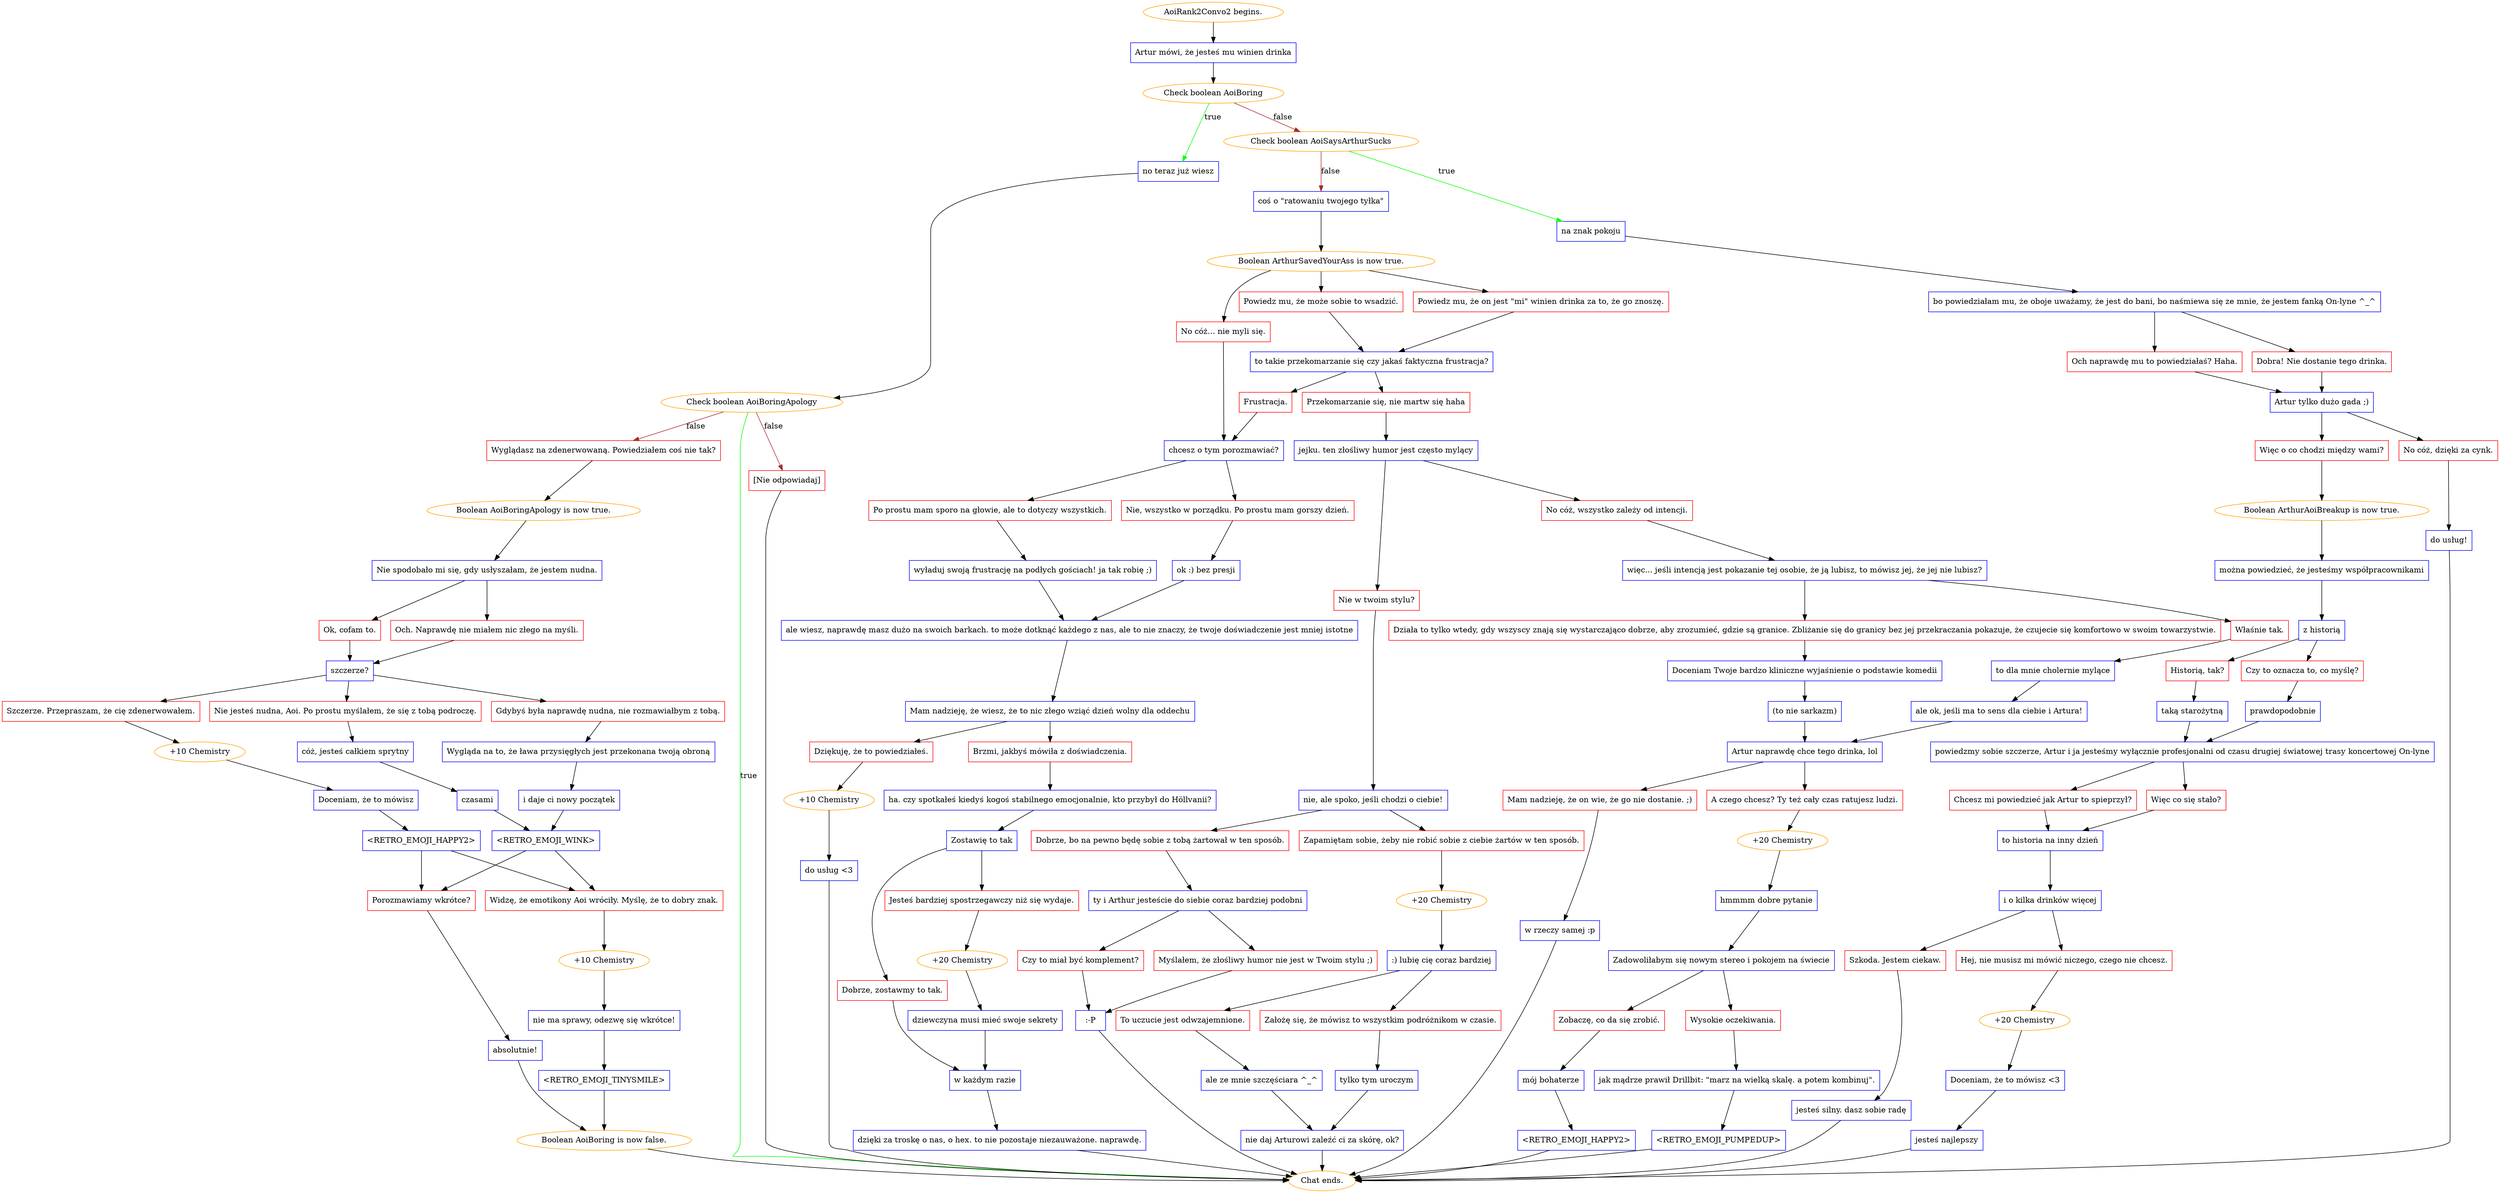 digraph {
	"AoiRank2Convo2 begins." [color=orange];
		"AoiRank2Convo2 begins." -> j1423456021;
	j1423456021 [label="Artur mówi, że jesteś mu winien drinka",shape=box,color=blue];
		j1423456021 -> j3430342826;
	j3430342826 [label="Check boolean AoiBoring",color=orange];
		j3430342826 -> j3200984633 [label=true,color=green];
		j3430342826 -> j852863502 [label=false,color=brown];
	j3200984633 [label="no teraz już wiesz",shape=box,color=blue];
		j3200984633 -> j2376198656;
	j852863502 [label="Check boolean AoiSaysArthurSucks",color=orange];
		j852863502 -> j682388018 [label=true,color=green];
		j852863502 -> j1886268626 [label=false,color=brown];
	j2376198656 [label="Check boolean AoiBoringApology",color=orange];
		j2376198656 -> "Chat ends." [label=true,color=green];
		j2376198656 -> j2362699115 [label=false,color=brown];
		j2376198656 -> j217476357 [label=false,color=brown];
	j682388018 [label="na znak pokoju",shape=box,color=blue];
		j682388018 -> j949542025;
	j1886268626 [label="coś o \"ratowaniu twojego tyłka\"",shape=box,color=blue];
		j1886268626 -> j3097171279;
	"Chat ends." [color=orange];
	j2362699115 [label="Wyglądasz na zdenerwowaną. Powiedziałem coś nie tak?",shape=box,color=red];
		j2362699115 -> j3324574119;
	j217476357 [label="[Nie odpowiadaj]",shape=box,color=red];
		j217476357 -> "Chat ends.";
	j949542025 [label="bo powiedziałam mu, że oboje uważamy, że jest do bani, bo naśmiewa się ze mnie, że jestem fanką On-lyne ^_^",shape=box,color=blue];
		j949542025 -> j701053188;
		j949542025 -> j3091147467;
	j3097171279 [label="Boolean ArthurSavedYourAss is now true.",color=orange];
		j3097171279 -> j1511253005;
		j3097171279 -> j3365652210;
		j3097171279 -> j2615584443;
	j3324574119 [label="Boolean AoiBoringApology is now true.",color=orange];
		j3324574119 -> j364207696;
	j701053188 [label="Dobra! Nie dostanie tego drinka.",shape=box,color=red];
		j701053188 -> j1725772233;
	j3091147467 [label="Och naprawdę mu to powiedziałaś? Haha.",shape=box,color=red];
		j3091147467 -> j1725772233;
	j1511253005 [label="No cóż... nie myli się.",shape=box,color=red];
		j1511253005 -> j945036504;
	j3365652210 [label="Powiedz mu, że może sobie to wsadzić.",shape=box,color=red];
		j3365652210 -> j829523773;
	j2615584443 [label="Powiedz mu, że on jest \"mi\" winien drinka za to, że go znoszę.",shape=box,color=red];
		j2615584443 -> j829523773;
	j364207696 [label="Nie spodobało mi się, gdy usłyszałam, że jestem nudna.",shape=box,color=blue];
		j364207696 -> j165198734;
		j364207696 -> j1632461239;
	j1725772233 [label="Artur tylko dużo gada ;)",shape=box,color=blue];
		j1725772233 -> j643345373;
		j1725772233 -> j2335187864;
	j945036504 [label="chcesz o tym porozmawiać?",shape=box,color=blue];
		j945036504 -> j859816015;
		j945036504 -> j2034911481;
	j829523773 [label="to takie przekomarzanie się czy jakaś faktyczna frustracja?",shape=box,color=blue];
		j829523773 -> j3259886516;
		j829523773 -> j675380989;
	j165198734 [label="Och. Naprawdę nie miałem nic złego na myśli.",shape=box,color=red];
		j165198734 -> j4283898063;
	j1632461239 [label="Ok, cofam to.",shape=box,color=red];
		j1632461239 -> j4283898063;
	j643345373 [label="No cóż, dzięki za cynk.",shape=box,color=red];
		j643345373 -> j2150487952;
	j2335187864 [label="Więc o co chodzi między wami?",shape=box,color=red];
		j2335187864 -> j2038979783;
	j859816015 [label="Nie, wszystko w porządku. Po prostu mam gorszy dzień.",shape=box,color=red];
		j859816015 -> j3220336966;
	j2034911481 [label="Po prostu mam sporo na głowie, ale to dotyczy wszystkich.",shape=box,color=red];
		j2034911481 -> j191371818;
	j3259886516 [label="Frustracja.",shape=box,color=red];
		j3259886516 -> j945036504;
	j675380989 [label="Przekomarzanie się, nie martw się haha",shape=box,color=red];
		j675380989 -> j4122609087;
	j4283898063 [label="szczerze?",shape=box,color=blue];
		j4283898063 -> j1975770325;
		j4283898063 -> j91422825;
		j4283898063 -> j853049242;
	j2150487952 [label="do usług!",shape=box,color=blue];
		j2150487952 -> "Chat ends.";
	j2038979783 [label="Boolean ArthurAoiBreakup is now true.",color=orange];
		j2038979783 -> j1268071895;
	j3220336966 [label="ok :) bez presji",shape=box,color=blue];
		j3220336966 -> j2858432990;
	j191371818 [label="wyładuj swoją frustrację na podłych gościach! ja tak robię ;)",shape=box,color=blue];
		j191371818 -> j2858432990;
	j4122609087 [label="jejku. ten złośliwy humor jest często mylący",shape=box,color=blue];
		j4122609087 -> j785163475;
		j4122609087 -> j2068019473;
	j1975770325 [label="Szczerze. Przepraszam, że cię zdenerwowałem.",shape=box,color=red];
		j1975770325 -> j2487559695;
	j91422825 [label="Nie jesteś nudna, Aoi. Po prostu myślałem, że się z tobą podroczę.",shape=box,color=red];
		j91422825 -> j2125966923;
	j853049242 [label="Gdybyś była naprawdę nudna, nie rozmawiałbym z tobą.",shape=box,color=red];
		j853049242 -> j3452300569;
	j1268071895 [label="można powiedzieć, że jesteśmy współpracownikami",shape=box,color=blue];
		j1268071895 -> j2150729280;
	j2858432990 [label="ale wiesz, naprawdę masz dużo na swoich barkach. to może dotknąć każdego z nas, ale to nie znaczy, że twoje doświadczenie jest mniej istotne",shape=box,color=blue];
		j2858432990 -> j1978378108;
	j785163475 [label="Nie w twoim stylu?",shape=box,color=red];
		j785163475 -> j1368293683;
	j2068019473 [label="No cóż, wszystko zależy od intencji.",shape=box,color=red];
		j2068019473 -> j685073008;
	j2487559695 [label="+10 Chemistry",color=orange];
		j2487559695 -> j2885330244;
	j2125966923 [label="cóż, jesteś całkiem sprytny",shape=box,color=blue];
		j2125966923 -> j540703296;
	j3452300569 [label="Wygląda na to, że ława przysięgłych jest przekonana twoją obroną",shape=box,color=blue];
		j3452300569 -> j496088616;
	j2150729280 [label="z historią",shape=box,color=blue];
		j2150729280 -> j2933794409;
		j2150729280 -> j3653783537;
	j1978378108 [label="Mam nadzieję, że wiesz, że to nic złego wziąć dzień wolny dla oddechu",shape=box,color=blue];
		j1978378108 -> j556805516;
		j1978378108 -> j3973960877;
	j1368293683 [label="nie, ale spoko, jeśli chodzi o ciebie!",shape=box,color=blue];
		j1368293683 -> j2082329204;
		j1368293683 -> j1201196329;
	j685073008 [label="więc... jeśli intencją jest pokazanie tej osobie, że ją lubisz, to mówisz jej, że jej nie lubisz?",shape=box,color=blue];
		j685073008 -> j592734371;
		j685073008 -> j563694508;
	j2885330244 [label="Doceniam, że to mówisz",shape=box,color=blue];
		j2885330244 -> j1960342251;
	j540703296 [label="czasami",shape=box,color=blue];
		j540703296 -> j1566555724;
	j496088616 [label="i daje ci nowy początek",shape=box,color=blue];
		j496088616 -> j1566555724;
	j2933794409 [label="Czy to oznacza to, co myślę?",shape=box,color=red];
		j2933794409 -> j3245045403;
	j3653783537 [label="Historią, tak?",shape=box,color=red];
		j3653783537 -> j1644974193;
	j556805516 [label="Dziękuję, że to powiedziałeś.",shape=box,color=red];
		j556805516 -> j3247586483;
	j3973960877 [label="Brzmi, jakbyś mówiła z doświadczenia.",shape=box,color=red];
		j3973960877 -> j4177386725;
	j2082329204 [label="Zapamiętam sobie, żeby nie robić sobie z ciebie żartów w ten sposób.",shape=box,color=red];
		j2082329204 -> j589496108;
	j1201196329 [label="Dobrze, bo na pewno będę sobie z tobą żartował w ten sposób.",shape=box,color=red];
		j1201196329 -> j2331426998;
	j592734371 [label="Działa to tylko wtedy, gdy wszyscy znają się wystarczająco dobrze, aby zrozumieć, gdzie są granice. Zbliżanie się do granicy bez jej przekraczania pokazuje, że czujecie się komfortowo w swoim towarzystwie.",shape=box,color=red];
		j592734371 -> j1425868595;
	j563694508 [label="Właśnie tak.",shape=box,color=red];
		j563694508 -> j1101708108;
	j1960342251 [label="<RETRO_EMOJI_HAPPY2>",shape=box,color=blue];
		j1960342251 -> j4126820134;
		j1960342251 -> j4143741387;
	j1566555724 [label="<RETRO_EMOJI_WINK>",shape=box,color=blue];
		j1566555724 -> j4126820134;
		j1566555724 -> j4143741387;
	j3245045403 [label="prawdopodobnie",shape=box,color=blue];
		j3245045403 -> j3094005319;
	j1644974193 [label="taką starożytną",shape=box,color=blue];
		j1644974193 -> j3094005319;
	j3247586483 [label="+10 Chemistry",color=orange];
		j3247586483 -> j69902203;
	j4177386725 [label="ha. czy spotkałeś kiedyś kogoś stabilnego emocjonalnie, kto przybył do Höllvanii?",shape=box,color=blue];
		j4177386725 -> j2412539097;
	j589496108 [label="+20 Chemistry",color=orange];
		j589496108 -> j2773385632;
	j2331426998 [label="ty i Arthur jesteście do siebie coraz bardziej podobni",shape=box,color=blue];
		j2331426998 -> j3895077543;
		j2331426998 -> j771514618;
	j1425868595 [label="Doceniam Twoje bardzo kliniczne wyjaśnienie o podstawie komedii",shape=box,color=blue];
		j1425868595 -> j1096109550;
	j1101708108 [label="to dla mnie cholernie mylące",shape=box,color=blue];
		j1101708108 -> j1987139670;
	j4126820134 [label="Porozmawiamy wkrótce?",shape=box,color=red];
		j4126820134 -> j760728874;
	j4143741387 [label="Widzę, że emotikony Aoi wróciły. Myślę, że to dobry znak.",shape=box,color=red];
		j4143741387 -> j1643532493;
	j3094005319 [label="powiedzmy sobie szczerze, Artur i ja jesteśmy wyłącznie profesjonalni od czasu drugiej światowej trasy koncertowej On-lyne",shape=box,color=blue];
		j3094005319 -> j154005933;
		j3094005319 -> j1869403399;
	j69902203 [label="do usług <3",shape=box,color=blue];
		j69902203 -> "Chat ends.";
	j2412539097 [label="Zostawię to tak",shape=box,color=blue];
		j2412539097 -> j2497461436;
		j2412539097 -> j759988601;
	j2773385632 [label=":) lubię cię coraz bardziej",shape=box,color=blue];
		j2773385632 -> j3689802760;
		j2773385632 -> j3318492508;
	j3895077543 [label="Czy to miał być komplement?",shape=box,color=red];
		j3895077543 -> j2731114890;
	j771514618 [label="Myślałem, że złośliwy humor nie jest w Twoim stylu ;)",shape=box,color=red];
		j771514618 -> j2731114890;
	j1096109550 [label="(to nie sarkazm)",shape=box,color=blue];
		j1096109550 -> j3841616777;
	j1987139670 [label="ale ok, jeśli ma to sens dla ciebie i Artura!",shape=box,color=blue];
		j1987139670 -> j3841616777;
	j760728874 [label="absolutnie!",shape=box,color=blue];
		j760728874 -> j2581611291;
	j1643532493 [label="+10 Chemistry",color=orange];
		j1643532493 -> j1124735154;
	j154005933 [label="Więc co się stało?",shape=box,color=red];
		j154005933 -> j2387843443;
	j1869403399 [label="Chcesz mi powiedzieć jak Artur to spieprzył?",shape=box,color=red];
		j1869403399 -> j2387843443;
	j2497461436 [label="Jesteś bardziej spostrzegawczy niż się wydaje.",shape=box,color=red];
		j2497461436 -> j3713593504;
	j759988601 [label="Dobrze, zostawmy to tak.",shape=box,color=red];
		j759988601 -> j1225691426;
	j3689802760 [label="To uczucie jest odwzajemnione.",shape=box,color=red];
		j3689802760 -> j3963795039;
	j3318492508 [label="Założę się, że mówisz to wszystkim podróżnikom w czasie.",shape=box,color=red];
		j3318492508 -> j2919417868;
	j2731114890 [label=":-P",shape=box,color=blue];
		j2731114890 -> "Chat ends.";
	j3841616777 [label="Artur naprawdę chce tego drinka, lol",shape=box,color=blue];
		j3841616777 -> j3252737345;
		j3841616777 -> j298552201;
	j2581611291 [label="Boolean AoiBoring is now false.",color=orange];
		j2581611291 -> "Chat ends.";
	j1124735154 [label="nie ma sprawy, odezwę się wkrótce!",shape=box,color=blue];
		j1124735154 -> j153386734;
	j2387843443 [label="to historia na inny dzień",shape=box,color=blue];
		j2387843443 -> j1738892745;
	j3713593504 [label="+20 Chemistry",color=orange];
		j3713593504 -> j1737301789;
	j1225691426 [label="w każdym razie",shape=box,color=blue];
		j1225691426 -> j843445932;
	j3963795039 [label="ale ze mnie szczęściara ^_^",shape=box,color=blue];
		j3963795039 -> j3773290474;
	j2919417868 [label="tylko tym uroczym",shape=box,color=blue];
		j2919417868 -> j3773290474;
	j3252737345 [label="Mam nadzieję, że on wie, że go nie dostanie. ;)",shape=box,color=red];
		j3252737345 -> j1198496987;
	j298552201 [label="A czego chcesz? Ty też cały czas ratujesz ludzi.",shape=box,color=red];
		j298552201 -> j645290601;
	j153386734 [label="<RETRO_EMOJI_TINYSMILE>",shape=box,color=blue];
		j153386734 -> j2581611291;
	j1738892745 [label="i o kilka drinków więcej",shape=box,color=blue];
		j1738892745 -> j2886141024;
		j1738892745 -> j3842010119;
	j1737301789 [label="dziewczyna musi mieć swoje sekrety",shape=box,color=blue];
		j1737301789 -> j1225691426;
	j843445932 [label="dzięki za troskę o nas, o hex. to nie pozostaje niezauważone. naprawdę.",shape=box,color=blue];
		j843445932 -> "Chat ends.";
	j3773290474 [label="nie daj Arturowi zaleźć ci za skórę, ok?",shape=box,color=blue];
		j3773290474 -> "Chat ends.";
	j1198496987 [label="w rzeczy samej :p",shape=box,color=blue];
		j1198496987 -> "Chat ends.";
	j645290601 [label="+20 Chemistry",color=orange];
		j645290601 -> j890971860;
	j2886141024 [label="Hej, nie musisz mi mówić niczego, czego nie chcesz.",shape=box,color=red];
		j2886141024 -> j397905347;
	j3842010119 [label="Szkoda. Jestem ciekaw.",shape=box,color=red];
		j3842010119 -> j3036993927;
	j890971860 [label="hmmmm dobre pytanie",shape=box,color=blue];
		j890971860 -> j2046263103;
	j397905347 [label="+20 Chemistry",color=orange];
		j397905347 -> j3232785364;
	j3036993927 [label="jesteś silny. dasz sobie radę",shape=box,color=blue];
		j3036993927 -> "Chat ends.";
	j2046263103 [label="Zadowoliłabym się nowym stereo i pokojem na świecie",shape=box,color=blue];
		j2046263103 -> j1305873063;
		j2046263103 -> j557083338;
	j3232785364 [label="Doceniam, że to mówisz <3",shape=box,color=blue];
		j3232785364 -> j3357129109;
	j1305873063 [label="Zobaczę, co da się zrobić.",shape=box,color=red];
		j1305873063 -> j3056372285;
	j557083338 [label="Wysokie oczekiwania.",shape=box,color=red];
		j557083338 -> j128371864;
	j3357129109 [label="jesteś najlepszy",shape=box,color=blue];
		j3357129109 -> "Chat ends.";
	j3056372285 [label="mój bohaterze",shape=box,color=blue];
		j3056372285 -> j933707800;
	j128371864 [label="jak mądrze prawił Drillbit: \"marz na wielką skalę. a potem kombinuj\".",shape=box,color=blue];
		j128371864 -> j336425587;
	j933707800 [label="<RETRO_EMOJI_HAPPY2>",shape=box,color=blue];
		j933707800 -> "Chat ends.";
	j336425587 [label="<RETRO_EMOJI_PUMPEDUP>",shape=box,color=blue];
		j336425587 -> "Chat ends.";
}